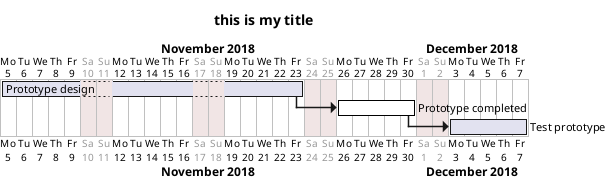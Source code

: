 {
  "sha1": "imxpam3cqkyl4fqyww60i9y8y1pbkx0",
  "insertion": {
    "when": "2024-06-03T18:59:30.975Z",
    "url": "http://forum.plantuml.net/9129/delete-tasks-on-gantt",
    "user": "plantuml@gmail.com"
  }
}
@startgantt
title this is my title

Project starts the 5th of november 2018
saturday are closed
sunday are closed
[Prototype design] lasts 3 weeks
then [Prototype completed]  lasts 5 days
then [Test prototype] lasts 5 days
[Prototype completed] is deleted
@endgantt
